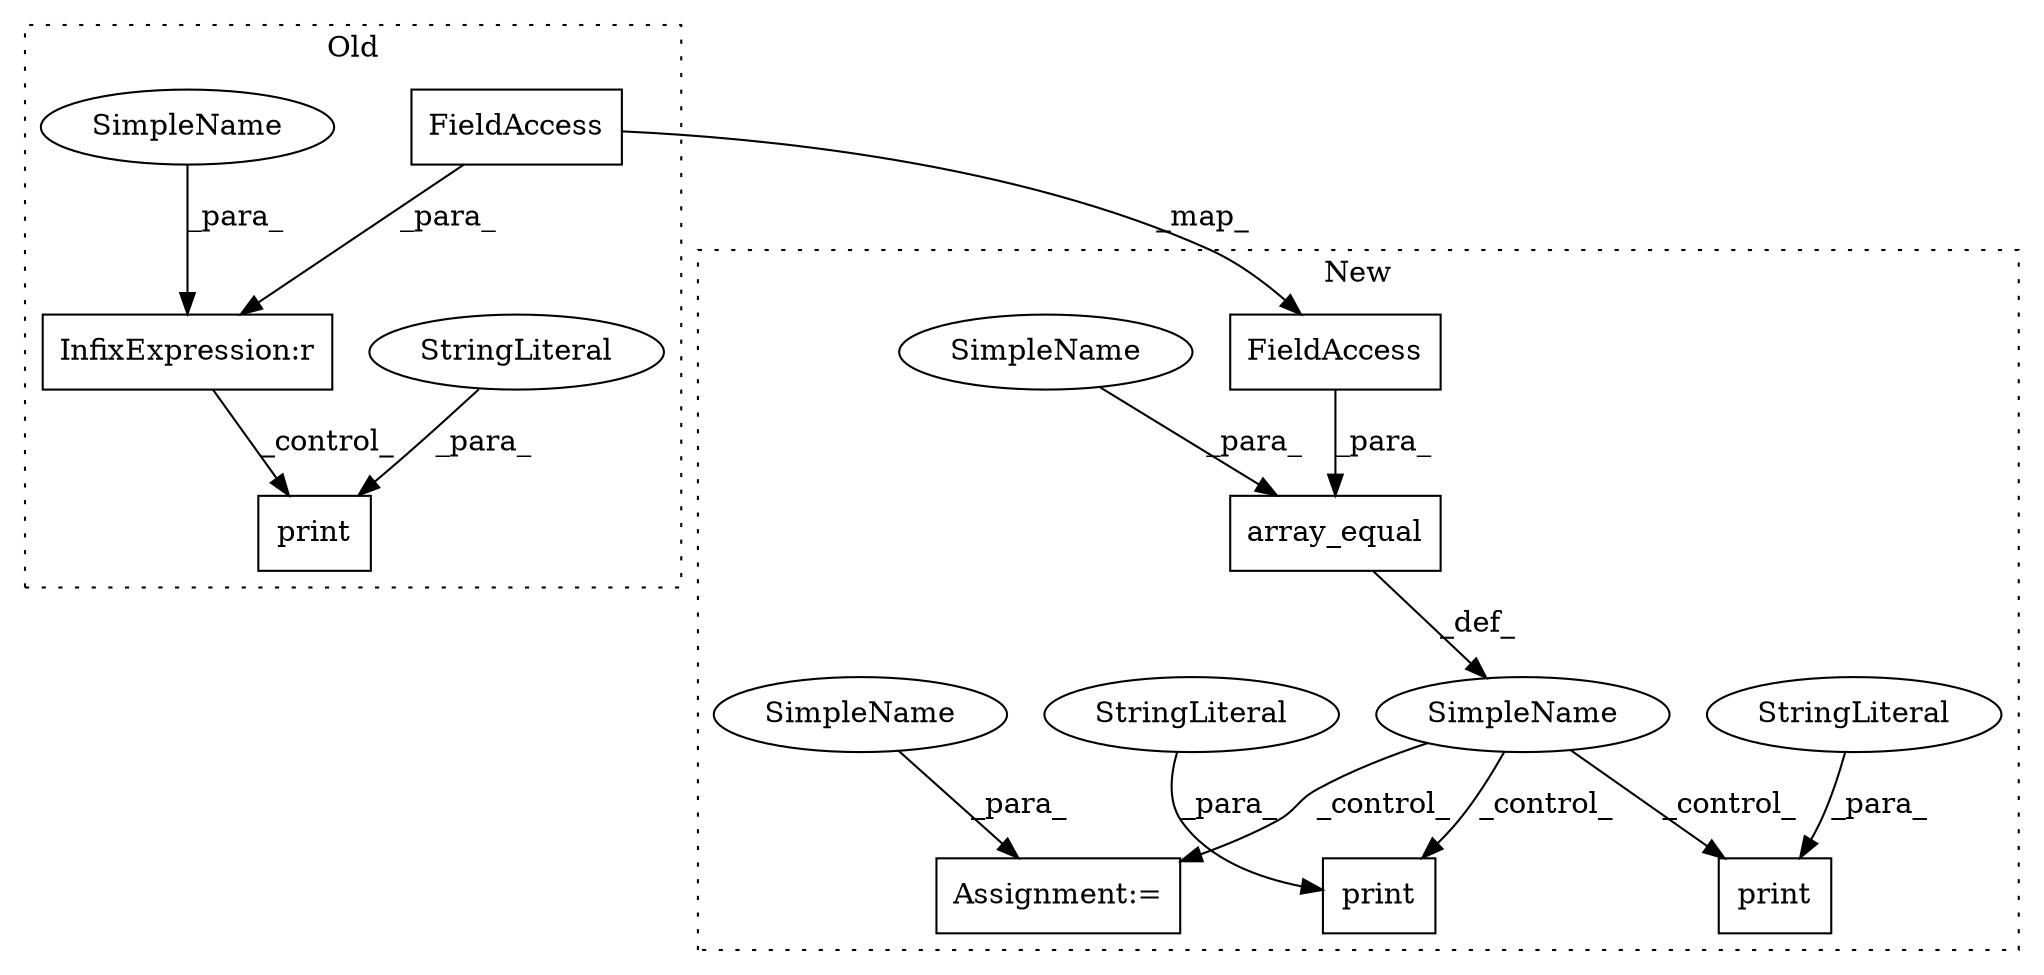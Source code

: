 digraph G {
subgraph cluster0 {
1 [label="print" a="32" s="20587,20636" l="6,1" shape="box"];
7 [label="StringLiteral" a="45" s="20593" l="43" shape="ellipse"];
8 [label="InfixExpression:r" a="27" s="20369" l="4" shape="box"];
11 [label="FieldAccess" a="22" s="20362" l="7" shape="box"];
13 [label="SimpleName" a="42" s="20373" l="2" shape="ellipse"];
label = "Old";
style="dotted";
}
subgraph cluster1 {
2 [label="array_equal" a="32" s="20195,20217" l="12,1" shape="box"];
3 [label="print" a="32" s="20497,20532" l="6,1" shape="box"];
4 [label="SimpleName" a="42" s="" l="" shape="ellipse"];
5 [label="print" a="32" s="20430,20488" l="6,1" shape="box"];
6 [label="Assignment:=" a="7" s="20550" l="1" shape="box"];
9 [label="StringLiteral" a="45" s="20503" l="29" shape="ellipse"];
10 [label="StringLiteral" a="45" s="20436" l="52" shape="ellipse"];
12 [label="FieldAccess" a="22" s="20207" l="7" shape="box"];
14 [label="SimpleName" a="42" s="20215" l="2" shape="ellipse"];
15 [label="SimpleName" a="42" s="20551" l="2" shape="ellipse"];
label = "New";
style="dotted";
}
2 -> 4 [label="_def_"];
4 -> 3 [label="_control_"];
4 -> 6 [label="_control_"];
4 -> 5 [label="_control_"];
7 -> 1 [label="_para_"];
8 -> 1 [label="_control_"];
9 -> 3 [label="_para_"];
10 -> 5 [label="_para_"];
11 -> 8 [label="_para_"];
11 -> 12 [label="_map_"];
12 -> 2 [label="_para_"];
13 -> 8 [label="_para_"];
14 -> 2 [label="_para_"];
15 -> 6 [label="_para_"];
}